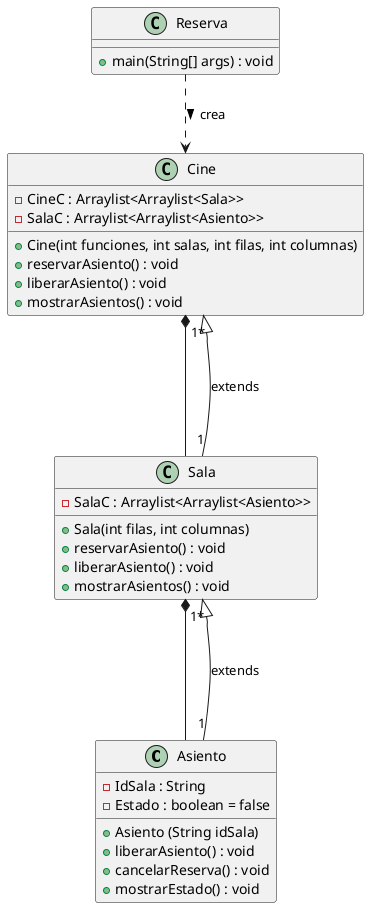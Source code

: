 @startuml Sistema de reservas para cine

class Asiento {
    - IdSala : String
    - Estado : boolean = false
    + Asiento (String idSala)
    + liberarAsiento() : void
    + cancelarReserva() : void
    + mostrarEstado() : void
}

class Sala{
    - SalaC : Arraylist<Arraylist<Asiento>>
    + Sala(int filas, int columnas)
    + reservarAsiento() : void
    + liberarAsiento() : void
    + mostrarAsientos() : void
}

class Cine{
    - CineC : Arraylist<Arraylist<Sala>>
    - SalaC : Arraylist<Arraylist<Asiento>>
    + Cine(int funciones, int salas, int filas, int columnas)
    + reservarAsiento() : void
    + liberarAsiento() : void
    + mostrarAsientos() : void
}

class Reserva {
    + main(String[] args) : void
}

Cine *--- Sala
Sala *--- Asiento
Sala "1*" <|-- "1" Asiento : extends
Cine "1*" <|-- "1" Sala : extends
Reserva ..> Cine : crea >

@enduml